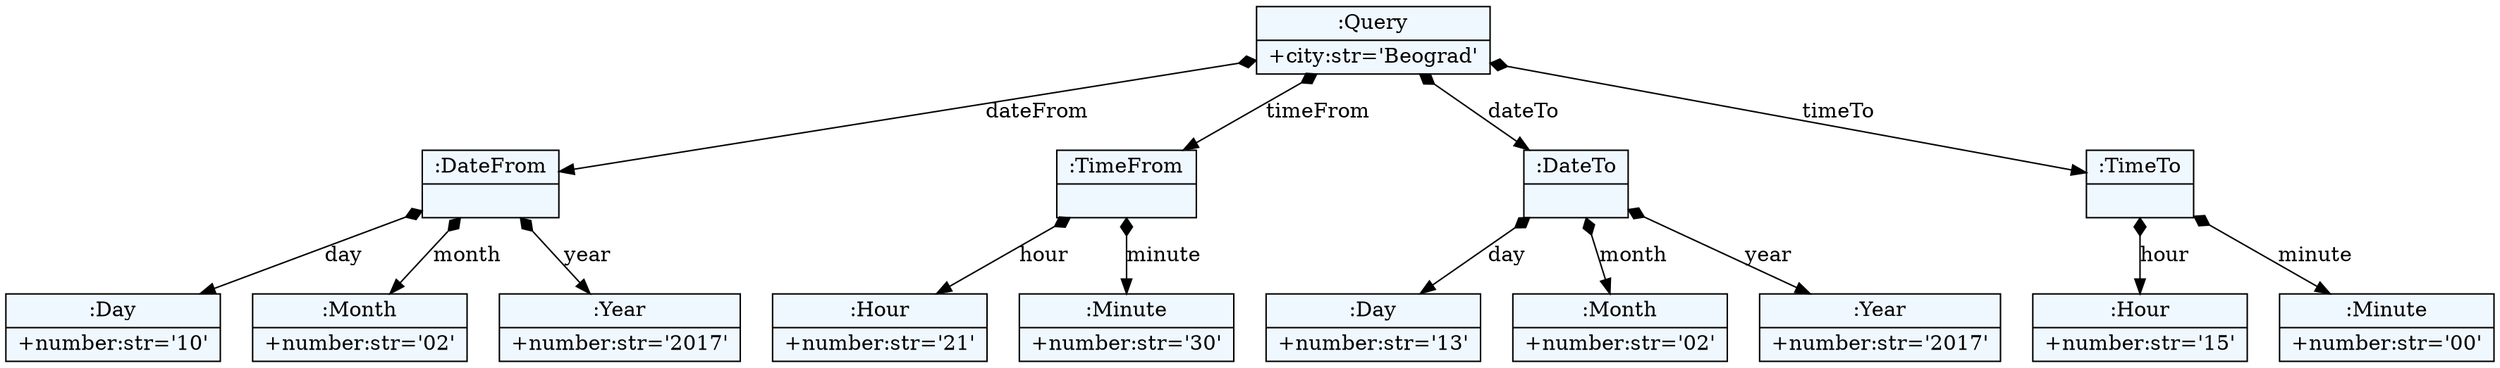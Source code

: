 
    digraph xtext {
    fontname = "Bitstream Vera Sans"
    fontsize = 8
    node[
        shape=record,
        style=filled,
        fillcolor=aliceblue
    ]
    nodesep = 0.3
    edge[dir=black,arrowtail=empty]


62293040 -> 62314640 [label="dateFrom" arrowtail=diamond dir=both]
62314640 -> 62314704 [label="day" arrowtail=diamond dir=both]
62314704[label="{:Day|+number:str='10'\l}"]
62314640 -> 62314736 [label="month" arrowtail=diamond dir=both]
62314736[label="{:Month|+number:str='02'\l}"]
62314640 -> 62314768 [label="year" arrowtail=diamond dir=both]
62314768[label="{:Year|+number:str='2017'\l}"]
62314640[label="{:DateFrom|}"]
62293040 -> 62314608 [label="timeFrom" arrowtail=diamond dir=both]
62314608 -> 62314864 [label="hour" arrowtail=diamond dir=both]
62314864[label="{:Hour|+number:str='21'\l}"]
62314608 -> 62314896 [label="minute" arrowtail=diamond dir=both]
62314896[label="{:Minute|+number:str='30'\l}"]
62314608[label="{:TimeFrom|}"]
62293040 -> 62314672 [label="dateTo" arrowtail=diamond dir=both]
62314672 -> 62314960 [label="day" arrowtail=diamond dir=both]
62314960[label="{:Day|+number:str='13'\l}"]
62314672 -> 62314992 [label="month" arrowtail=diamond dir=both]
62314992[label="{:Month|+number:str='02'\l}"]
62314672 -> 62314928 [label="year" arrowtail=diamond dir=both]
62314928[label="{:Year|+number:str='2017'\l}"]
62314672[label="{:DateTo|}"]
62293040 -> 62314832 [label="timeTo" arrowtail=diamond dir=both]
62314832 -> 62315088 [label="hour" arrowtail=diamond dir=both]
62315088[label="{:Hour|+number:str='15'\l}"]
62314832 -> 62315120 [label="minute" arrowtail=diamond dir=both]
62315120[label="{:Minute|+number:str='00'\l}"]
62314832[label="{:TimeTo|}"]
62293040[label="{:Query|+city:str='Beograd'\l}"]

}
